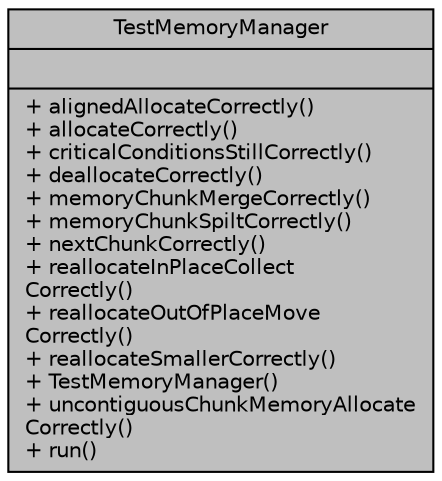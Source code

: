 digraph "TestMemoryManager"
{
  edge [fontname="Helvetica",fontsize="10",labelfontname="Helvetica",labelfontsize="10"];
  node [fontname="Helvetica",fontsize="10",shape=record];
  Node882 [label="{TestMemoryManager\n||+ alignedAllocateCorrectly()\l+ allocateCorrectly()\l+ criticalConditionsStillCorrectly()\l+ deallocateCorrectly()\l+ memoryChunkMergeCorrectly()\l+ memoryChunkSpiltCorrectly()\l+ nextChunkCorrectly()\l+ reallocateInPlaceCollect\lCorrectly()\l+ reallocateOutOfPlaceMove\lCorrectly()\l+ reallocateSmallerCorrectly()\l+ TestMemoryManager()\l+ uncontiguousChunkMemoryAllocate\lCorrectly()\l+ run()\l}",height=0.2,width=0.4,color="black", fillcolor="grey75", style="filled", fontcolor="black"];
}
